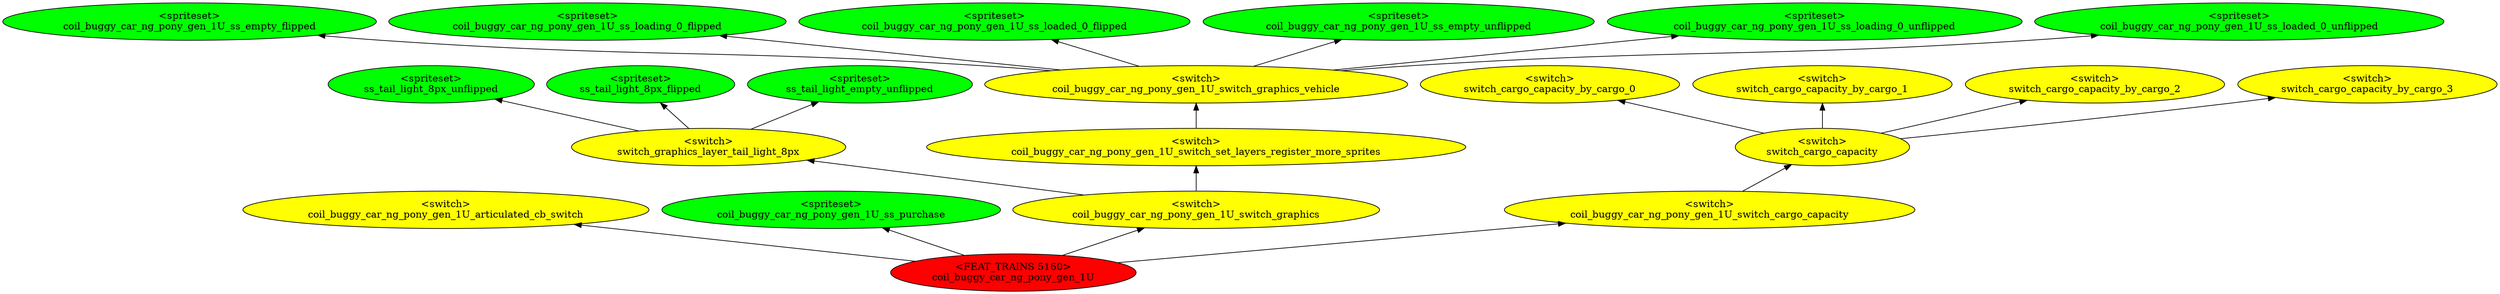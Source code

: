 digraph {
rankdir="BT"
ss_tail_light_8px_unflipped [fillcolor=green style="filled" label="<spriteset>\nss_tail_light_8px_unflipped"]
ss_tail_light_8px_flipped [fillcolor=green style="filled" label="<spriteset>\nss_tail_light_8px_flipped"]
ss_tail_light_empty_unflipped [fillcolor=green style="filled" label="<spriteset>\nss_tail_light_empty_unflipped"]
switch_graphics_layer_tail_light_8px [fillcolor=yellow style="filled" label="<switch>\nswitch_graphics_layer_tail_light_8px"]
switch_cargo_capacity_by_cargo_0 [fillcolor=yellow style="filled" label="<switch>\nswitch_cargo_capacity_by_cargo_0"]
switch_cargo_capacity_by_cargo_1 [fillcolor=yellow style="filled" label="<switch>\nswitch_cargo_capacity_by_cargo_1"]
switch_cargo_capacity_by_cargo_2 [fillcolor=yellow style="filled" label="<switch>\nswitch_cargo_capacity_by_cargo_2"]
switch_cargo_capacity_by_cargo_3 [fillcolor=yellow style="filled" label="<switch>\nswitch_cargo_capacity_by_cargo_3"]
switch_cargo_capacity [fillcolor=yellow style="filled" label="<switch>\nswitch_cargo_capacity"]
coil_buggy_car_ng_pony_gen_1U_articulated_cb_switch [fillcolor=yellow style="filled" label="<switch>\ncoil_buggy_car_ng_pony_gen_1U_articulated_cb_switch"]
coil_buggy_car_ng_pony_gen_1U_ss_empty_flipped [fillcolor=green style="filled" label="<spriteset>\ncoil_buggy_car_ng_pony_gen_1U_ss_empty_flipped"]
coil_buggy_car_ng_pony_gen_1U_ss_loading_0_flipped [fillcolor=green style="filled" label="<spriteset>\ncoil_buggy_car_ng_pony_gen_1U_ss_loading_0_flipped"]
coil_buggy_car_ng_pony_gen_1U_ss_loaded_0_flipped [fillcolor=green style="filled" label="<spriteset>\ncoil_buggy_car_ng_pony_gen_1U_ss_loaded_0_flipped"]
coil_buggy_car_ng_pony_gen_1U_ss_empty_unflipped [fillcolor=green style="filled" label="<spriteset>\ncoil_buggy_car_ng_pony_gen_1U_ss_empty_unflipped"]
coil_buggy_car_ng_pony_gen_1U_ss_loading_0_unflipped [fillcolor=green style="filled" label="<spriteset>\ncoil_buggy_car_ng_pony_gen_1U_ss_loading_0_unflipped"]
coil_buggy_car_ng_pony_gen_1U_ss_loaded_0_unflipped [fillcolor=green style="filled" label="<spriteset>\ncoil_buggy_car_ng_pony_gen_1U_ss_loaded_0_unflipped"]
coil_buggy_car_ng_pony_gen_1U_switch_graphics_vehicle [fillcolor=yellow style="filled" label="<switch>\ncoil_buggy_car_ng_pony_gen_1U_switch_graphics_vehicle"]
coil_buggy_car_ng_pony_gen_1U_ss_purchase [fillcolor=green style="filled" label="<spriteset>\ncoil_buggy_car_ng_pony_gen_1U_ss_purchase"]
coil_buggy_car_ng_pony_gen_1U_switch_set_layers_register_more_sprites [fillcolor=yellow style="filled" label="<switch>\ncoil_buggy_car_ng_pony_gen_1U_switch_set_layers_register_more_sprites"]
coil_buggy_car_ng_pony_gen_1U_switch_graphics [fillcolor=yellow style="filled" label="<switch>\ncoil_buggy_car_ng_pony_gen_1U_switch_graphics"]
coil_buggy_car_ng_pony_gen_1U_switch_cargo_capacity [fillcolor=yellow style="filled" label="<switch>\ncoil_buggy_car_ng_pony_gen_1U_switch_cargo_capacity"]
coil_buggy_car_ng_pony_gen_1U [fillcolor=red style="filled" label="<FEAT_TRAINS 5160>\ncoil_buggy_car_ng_pony_gen_1U"]
coil_buggy_car_ng_pony_gen_1U_switch_graphics_vehicle->coil_buggy_car_ng_pony_gen_1U_ss_loaded_0_flipped
coil_buggy_car_ng_pony_gen_1U_switch_graphics_vehicle->coil_buggy_car_ng_pony_gen_1U_ss_loading_0_unflipped
switch_graphics_layer_tail_light_8px->ss_tail_light_empty_unflipped
coil_buggy_car_ng_pony_gen_1U_switch_graphics_vehicle->coil_buggy_car_ng_pony_gen_1U_ss_empty_flipped
coil_buggy_car_ng_pony_gen_1U->coil_buggy_car_ng_pony_gen_1U_switch_graphics
switch_graphics_layer_tail_light_8px->ss_tail_light_8px_unflipped
coil_buggy_car_ng_pony_gen_1U->coil_buggy_car_ng_pony_gen_1U_articulated_cb_switch
switch_graphics_layer_tail_light_8px->ss_tail_light_8px_flipped
coil_buggy_car_ng_pony_gen_1U_switch_graphics_vehicle->coil_buggy_car_ng_pony_gen_1U_ss_empty_unflipped
coil_buggy_car_ng_pony_gen_1U_switch_graphics->coil_buggy_car_ng_pony_gen_1U_switch_set_layers_register_more_sprites
switch_cargo_capacity->switch_cargo_capacity_by_cargo_1
coil_buggy_car_ng_pony_gen_1U_switch_graphics->switch_graphics_layer_tail_light_8px
coil_buggy_car_ng_pony_gen_1U_switch_graphics_vehicle->coil_buggy_car_ng_pony_gen_1U_ss_loaded_0_unflipped
coil_buggy_car_ng_pony_gen_1U_switch_graphics_vehicle->coil_buggy_car_ng_pony_gen_1U_ss_loading_0_flipped
coil_buggy_car_ng_pony_gen_1U_switch_cargo_capacity->switch_cargo_capacity
switch_cargo_capacity->switch_cargo_capacity_by_cargo_3
switch_cargo_capacity->switch_cargo_capacity_by_cargo_0
coil_buggy_car_ng_pony_gen_1U->coil_buggy_car_ng_pony_gen_1U_switch_cargo_capacity
coil_buggy_car_ng_pony_gen_1U_switch_set_layers_register_more_sprites->coil_buggy_car_ng_pony_gen_1U_switch_graphics_vehicle
coil_buggy_car_ng_pony_gen_1U->coil_buggy_car_ng_pony_gen_1U_ss_purchase
switch_cargo_capacity->switch_cargo_capacity_by_cargo_2
}
